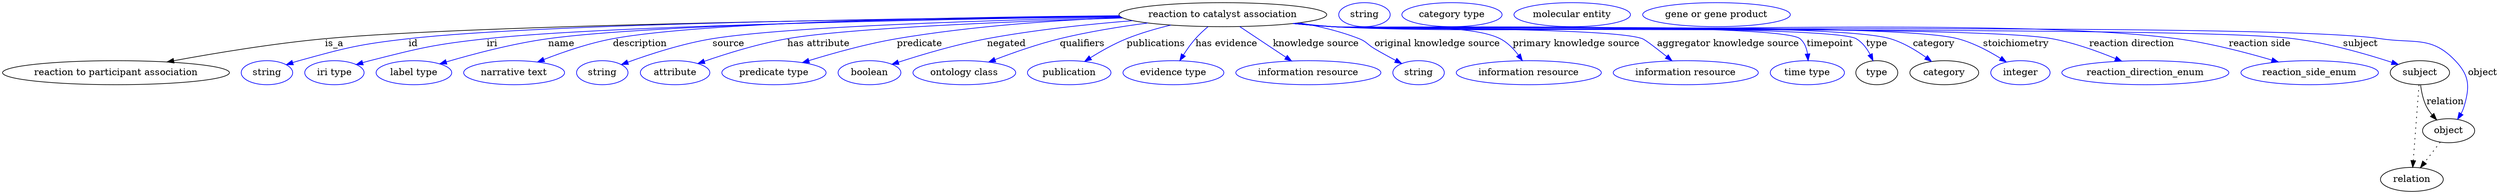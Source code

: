 digraph {
	graph [bb="0,0,3731.6,283"];
	node [label="\N"];
	"reaction to catalyst association"	[height=0.5,
		label="reaction to catalyst association",
		pos="1824.6,265",
		width=4.3149];
	"reaction to participant association"	[height=0.5,
		pos="169.63,178",
		width=4.7121];
	"reaction to catalyst association" -> "reaction to participant association"	[label=is_a,
		lp="495.63,221.5",
		pos="e,245.89,194.13 1670.5,262.56 1368.4,259.31 708,249.99 481.63,229 404.93,221.89 318.49,207.53 256.08,196.02"];
	id	[color=blue,
		height=0.5,
		label=string,
		pos="395.63,178",
		width=1.0652];
	"reaction to catalyst association" -> id	[color=blue,
		label=id,
		lp="613.63,221.5",
		pos="e,424.62,190 1670.2,262.85 1390,260.23 807.94,252.1 606.63,229 533.2,220.57 514.87,215.72 443.63,196 440.53,195.14 437.33,194.18 \
434.13,193.16",
		style=solid];
	iri	[color=blue,
		height=0.5,
		label="iri type",
		pos="496.63,178",
		width=1.2277];
	"reaction to catalyst association" -> iri	[color=blue,
		label=iri,
		lp="731.63,221.5",
		pos="e,529.25,190.15 1671.2,262.07 1413,258.33 902.44,248.68 723.63,229 645.4,220.39 625.92,215.39 549.63,196 546.21,195.13 542.67,194.16 \
539.14,193.14",
		style=solid];
	name	[color=blue,
		height=0.5,
		label="label type",
		pos="615.63,178",
		width=1.5707];
	"reaction to catalyst association" -> name	[color=blue,
		label=name,
		lp="835.63,221.5",
		pos="e,654.24,191.27 1670.4,262.55 1429.8,259.62 975.9,251.27 815.63,229 763.02,221.69 704.19,206.05 664.03,194.19",
		style=solid];
	description	[color=blue,
		height=0.5,
		label="narrative text",
		pos="765.63,178",
		width=2.0943];
	"reaction to catalyst association" -> description	[color=blue,
		label=description,
		lp="953.13,221.5",
		pos="e,800.51,194.07 1669.7,263.45 1448.4,261.75 1053.1,255.02 912.63,229 877.15,222.43 838.58,209.06 809.86,197.8",
		style=solid];
	source	[color=blue,
		height=0.5,
		label=string,
		pos="897.63,178",
		width=1.0652];
	"reaction to catalyst association" -> source	[color=blue,
		label=source,
		lp="1084.6,221.5",
		pos="e,925.93,190.27 1672.8,261.2 1484.4,257 1174.2,247.5 1060.6,229 1016.7,221.84 968.1,205.83 935.51,193.84",
		style=solid];
	"has attribute"	[color=blue,
		height=0.5,
		label=attribute,
		pos="1005.6,178",
		width=1.4443];
	"reaction to catalyst association" -> "has attribute"	[color=blue,
		label="has attribute",
		lp="1219.6,221.5",
		pos="e,1039.6,191.77 1675,260.08 1513.1,255.1 1265.5,245.16 1172.6,229 1129.8,221.54 1082.4,206.68 1049,195.09",
		style=solid];
	predicate	[color=blue,
		height=0.5,
		label="predicate type",
		pos="1153.6,178",
		width=2.1665];
	"reaction to catalyst association" -> predicate	[color=blue,
		label=predicate,
		lp="1370.6,221.5",
		pos="e,1196.4,193.22 1673.4,260.75 1576.6,256.8 1448.5,248.11 1336.6,229 1292,221.37 1242.5,207.5 1206.2,196.3",
		style=solid];
	negated	[color=blue,
		height=0.5,
		label=boolean,
		pos="1296.6,178",
		width=1.2999];
	"reaction to catalyst association" -> negated	[color=blue,
		label=negated,
		lp="1500.6,221.5",
		pos="e,1330.1,190.6 1689.8,256.02 1623.7,250.74 1543.1,242.27 1471.6,229 1426,220.52 1375.1,205.29 1340,193.86",
		style=solid];
	qualifiers	[color=blue,
		height=0.5,
		label="ontology class",
		pos="1437.6,178",
		width=2.1304];
	"reaction to catalyst association" -> qualifiers	[color=blue,
		label=qualifiers,
		lp="1614.1,221.5",
		pos="e,1474.1,193.95 1712.3,252.52 1670.6,247.05 1623.1,239.38 1580.6,229 1547.5,220.91 1511.2,208.18 1483.5,197.59",
		style=solid];
	publications	[color=blue,
		height=0.5,
		label=publication,
		pos="1594.6,178",
		width=1.7332];
	"reaction to catalyst association" -> publications	[color=blue,
		label=publications,
		lp="1724.6,221.5",
		pos="e,1617.8,194.94 1746.7,249.39 1725,244.15 1701.5,237.4 1680.6,229 1661.9,221.46 1642.3,210.36 1626.6,200.54",
		style=solid];
	"has evidence"	[color=blue,
		height=0.5,
		label="evidence type",
		pos="1750.6,178",
		width=2.0943];
	"reaction to catalyst association" -> "has evidence"	[color=blue,
		label="has evidence",
		lp="1830.1,221.5",
		pos="e,1760.2,196.05 1802.3,246.9 1795.9,241.51 1789.2,235.31 1783.6,229 1777.1,221.56 1770.8,212.72 1765.5,204.55",
		style=solid];
	"knowledge source"	[color=blue,
		height=0.5,
		label="information resource",
		pos="1952.6,178",
		width=3.015];
	"reaction to catalyst association" -> "knowledge source"	[color=blue,
		label="knowledge source",
		lp="1964.1,221.5",
		pos="e,1927.5,195.54 1850,247.08 1864.5,237.38 1883.1,224.99 1899.6,214 1905.9,209.85 1912.6,205.43 1919,201.18",
		style=solid];
	"original knowledge source"	[color=blue,
		height=0.5,
		label=string,
		pos="2117.6,178",
		width=1.0652];
	"reaction to catalyst association" -> "original knowledge source"	[color=blue,
		label="original knowledge source",
		lp="2145.6,221.5",
		pos="e,2092.3,191.77 1939.1,252.76 1968.9,247.58 2000.5,240.03 2028.6,229 2040,224.54 2041.1,220.2 2051.6,214 2061.7,208.05 2072.9,201.94 \
2083.2,196.52",
		style=solid];
	"primary knowledge source"	[color=blue,
		height=0.5,
		label="information resource",
		pos="2282.6,178",
		width=3.015];
	"reaction to catalyst association" -> "primary knowledge source"	[color=blue,
		label="primary knowledge source",
		lp="2353.6,221.5",
		pos="e,2273,196.06 1934.2,252.23 1952.7,250.38 1971.7,248.57 1989.6,247 2045.1,242.15 2189.9,254.04 2239.6,229 2250.6,223.48 2259.9,213.82 \
2267.1,204.45",
		style=solid];
	"aggregator knowledge source"	[color=blue,
		height=0.5,
		label="information resource",
		pos="2517.6,178",
		width=3.015];
	"reaction to catalyst association" -> "aggregator knowledge source"	[color=blue,
		label="aggregator knowledge source",
		lp="2581.1,221.5",
		pos="e,2497,195.87 1931.9,251.94 1951.1,250.07 1971,248.32 1989.6,247 2041,243.36 2404.2,246.52 2452.6,229 2457,227.42 2473.8,214.5 2489.2,\
202.19",
		style=solid];
	timepoint	[color=blue,
		height=0.5,
		label="time type",
		pos="2699.6,178",
		width=1.5346];
	"reaction to catalyst association" -> timepoint	[color=blue,
		label=timepoint,
		lp="2733.6,221.5",
		pos="e,2700.8,196.1 1931,251.82 1950.5,249.94 1970.7,248.22 1989.6,247 2028.4,244.51 2658.7,253.73 2688.6,229 2695.4,223.45 2698.5,214.81 \
2699.9,206.26",
		style=solid];
	type	[height=0.5,
		pos="2803.6,178",
		width=0.86659];
	"reaction to catalyst association" -> type	[color=blue,
		label=type,
		lp="2803.6,221.5",
		pos="e,2798,196.12 1930.6,251.82 1950.2,249.93 1970.5,248.2 1989.6,247 2033.1,244.27 2734.9,250.6 2772.6,229 2781.8,223.73 2788.7,214.5 \
2793.6,205.4",
		style=solid];
	category	[height=0.5,
		pos="2904.6,178",
		width=1.4263];
	"reaction to catalyst association" -> category	[color=blue,
		label=category,
		lp="2889.1,221.5",
		pos="e,2885.4,194.97 1930.6,251.8 1950.2,249.91 1970.5,248.19 1989.6,247 2082.1,241.25 2734.7,255.26 2823.6,229 2843,223.28 2862.3,211.65 \
2877.2,201.05",
		style=solid];
	stoichiometry	[color=blue,
		height=0.5,
		label=integer,
		pos="3018.6,178",
		width=1.2277];
	"reaction to catalyst association" -> stoichiometry	[color=blue,
		label=stoichiometry,
		lp="3012.1,221.5",
		pos="e,2997.4,194.03 1930.6,251.76 1950.2,249.87 1970.5,248.17 1989.6,247 2093.4,240.67 2824.1,255.11 2924.6,229 2947.5,223.07 2970.9,\
210.61 2988.7,199.61",
		style=solid];
	"reaction direction"	[color=blue,
		height=0.5,
		label=reaction_direction_enum,
		pos="3205.6,178",
		width=3.4664];
	"reaction to catalyst association" -> "reaction direction"	[color=blue,
		label="reaction direction",
		lp="3185.1,221.5",
		pos="e,3170.3,195.27 1930.2,251.77 1949.9,249.86 1970.4,248.15 1989.6,247 2109,239.87 2948,250.39 3065.6,229 3098.4,223.04 3133.8,210.37 \
3160.7,199.27",
		style=solid];
	"reaction side"	[color=blue,
		height=0.5,
		label=reaction_side_enum,
		pos="3450.6,178",
		width=2.8525];
	"reaction to catalyst association" -> "reaction side"	[color=blue,
		label="reaction side",
		lp="3377.1,221.5",
		pos="e,3404,194.05 1930.1,251.73 1949.9,249.83 1970.4,248.13 1989.6,247 2269.9,230.6 2974.3,265.61 3252.6,229 3301.2,222.61 3355.1,208.53 \
3394.4,196.94",
		style=solid];
	subject	[height=0.5,
		pos="3615.6,178",
		width=1.2277];
	"reaction to catalyst association" -> subject	[color=blue,
		label=subject,
		lp="3527.6,221.5",
		pos="e,3583.2,190.47 1929.7,251.74 1949.6,249.83 1970.2,248.12 1989.6,247 2149.2,237.8 3269.1,249.1 3427.6,229 3478.8,222.51 3535.9,205.94 \
3573.6,193.65",
		style=solid];
	object	[height=0.5,
		pos="3658.6,91",
		width=1.0832];
	"reaction to catalyst association" -> object	[color=blue,
		label=object,
		lp="3709.6,178",
		pos="e,3672,108.09 1929.7,251.73 1949.6,249.81 1970.2,248.11 1989.6,247 2163.6,237.06 3385.4,255.08 3557.6,229 3608.5,221.3 3633.2,233.34 \
3668.6,196 3690.1,173.36 3690.6,156.9 3681.6,127 3680.6,123.55 3679.1,120.13 3677.4,116.85",
		style=solid];
	association_type	[color=blue,
		height=0.5,
		label=string,
		pos="2036.6,265",
		width=1.0652];
	association_category	[color=blue,
		height=0.5,
		label="category type",
		pos="2167.6,265",
		width=2.0762];
	subject -> object	[label=relation,
		lp="3653.6,134.5",
		pos="e,3640.7,107.23 3616.7,159.55 3617.9,149.57 3620.4,137.07 3625.6,127 3627.9,122.68 3630.8,118.52 3634,114.66"];
	relation	[height=0.5,
		pos="3603.6,18",
		width=1.2999];
	subject -> relation	[pos="e,3604.9,36.188 3614.3,159.79 3612.3,132.48 3608.2,78.994 3605.7,46.38",
		style=dotted];
	"reaction to participant association_subject"	[color=blue,
		height=0.5,
		label="molecular entity",
		pos="2347.6,265",
		width=2.4192];
	object -> relation	[pos="e,3616.4,35.54 3646.2,73.889 3639.2,64.939 3630.5,53.617 3622.7,43.584",
		style=dotted];
	"reaction to catalyst association_object"	[color=blue,
		height=0.5,
		label="gene or gene product",
		pos="2563.6,265",
		width=3.0692];
}
